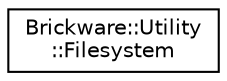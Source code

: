 digraph "Graphical Class Hierarchy"
{
  edge [fontname="Helvetica",fontsize="10",labelfontname="Helvetica",labelfontsize="10"];
  node [fontname="Helvetica",fontsize="10",shape=record];
  rankdir="LR";
  Node1 [label="Brickware::Utility\l::Filesystem",height=0.2,width=0.4,color="black", fillcolor="white", style="filled",URL="$classBrickware_1_1Utility_1_1Filesystem.html"];
}
